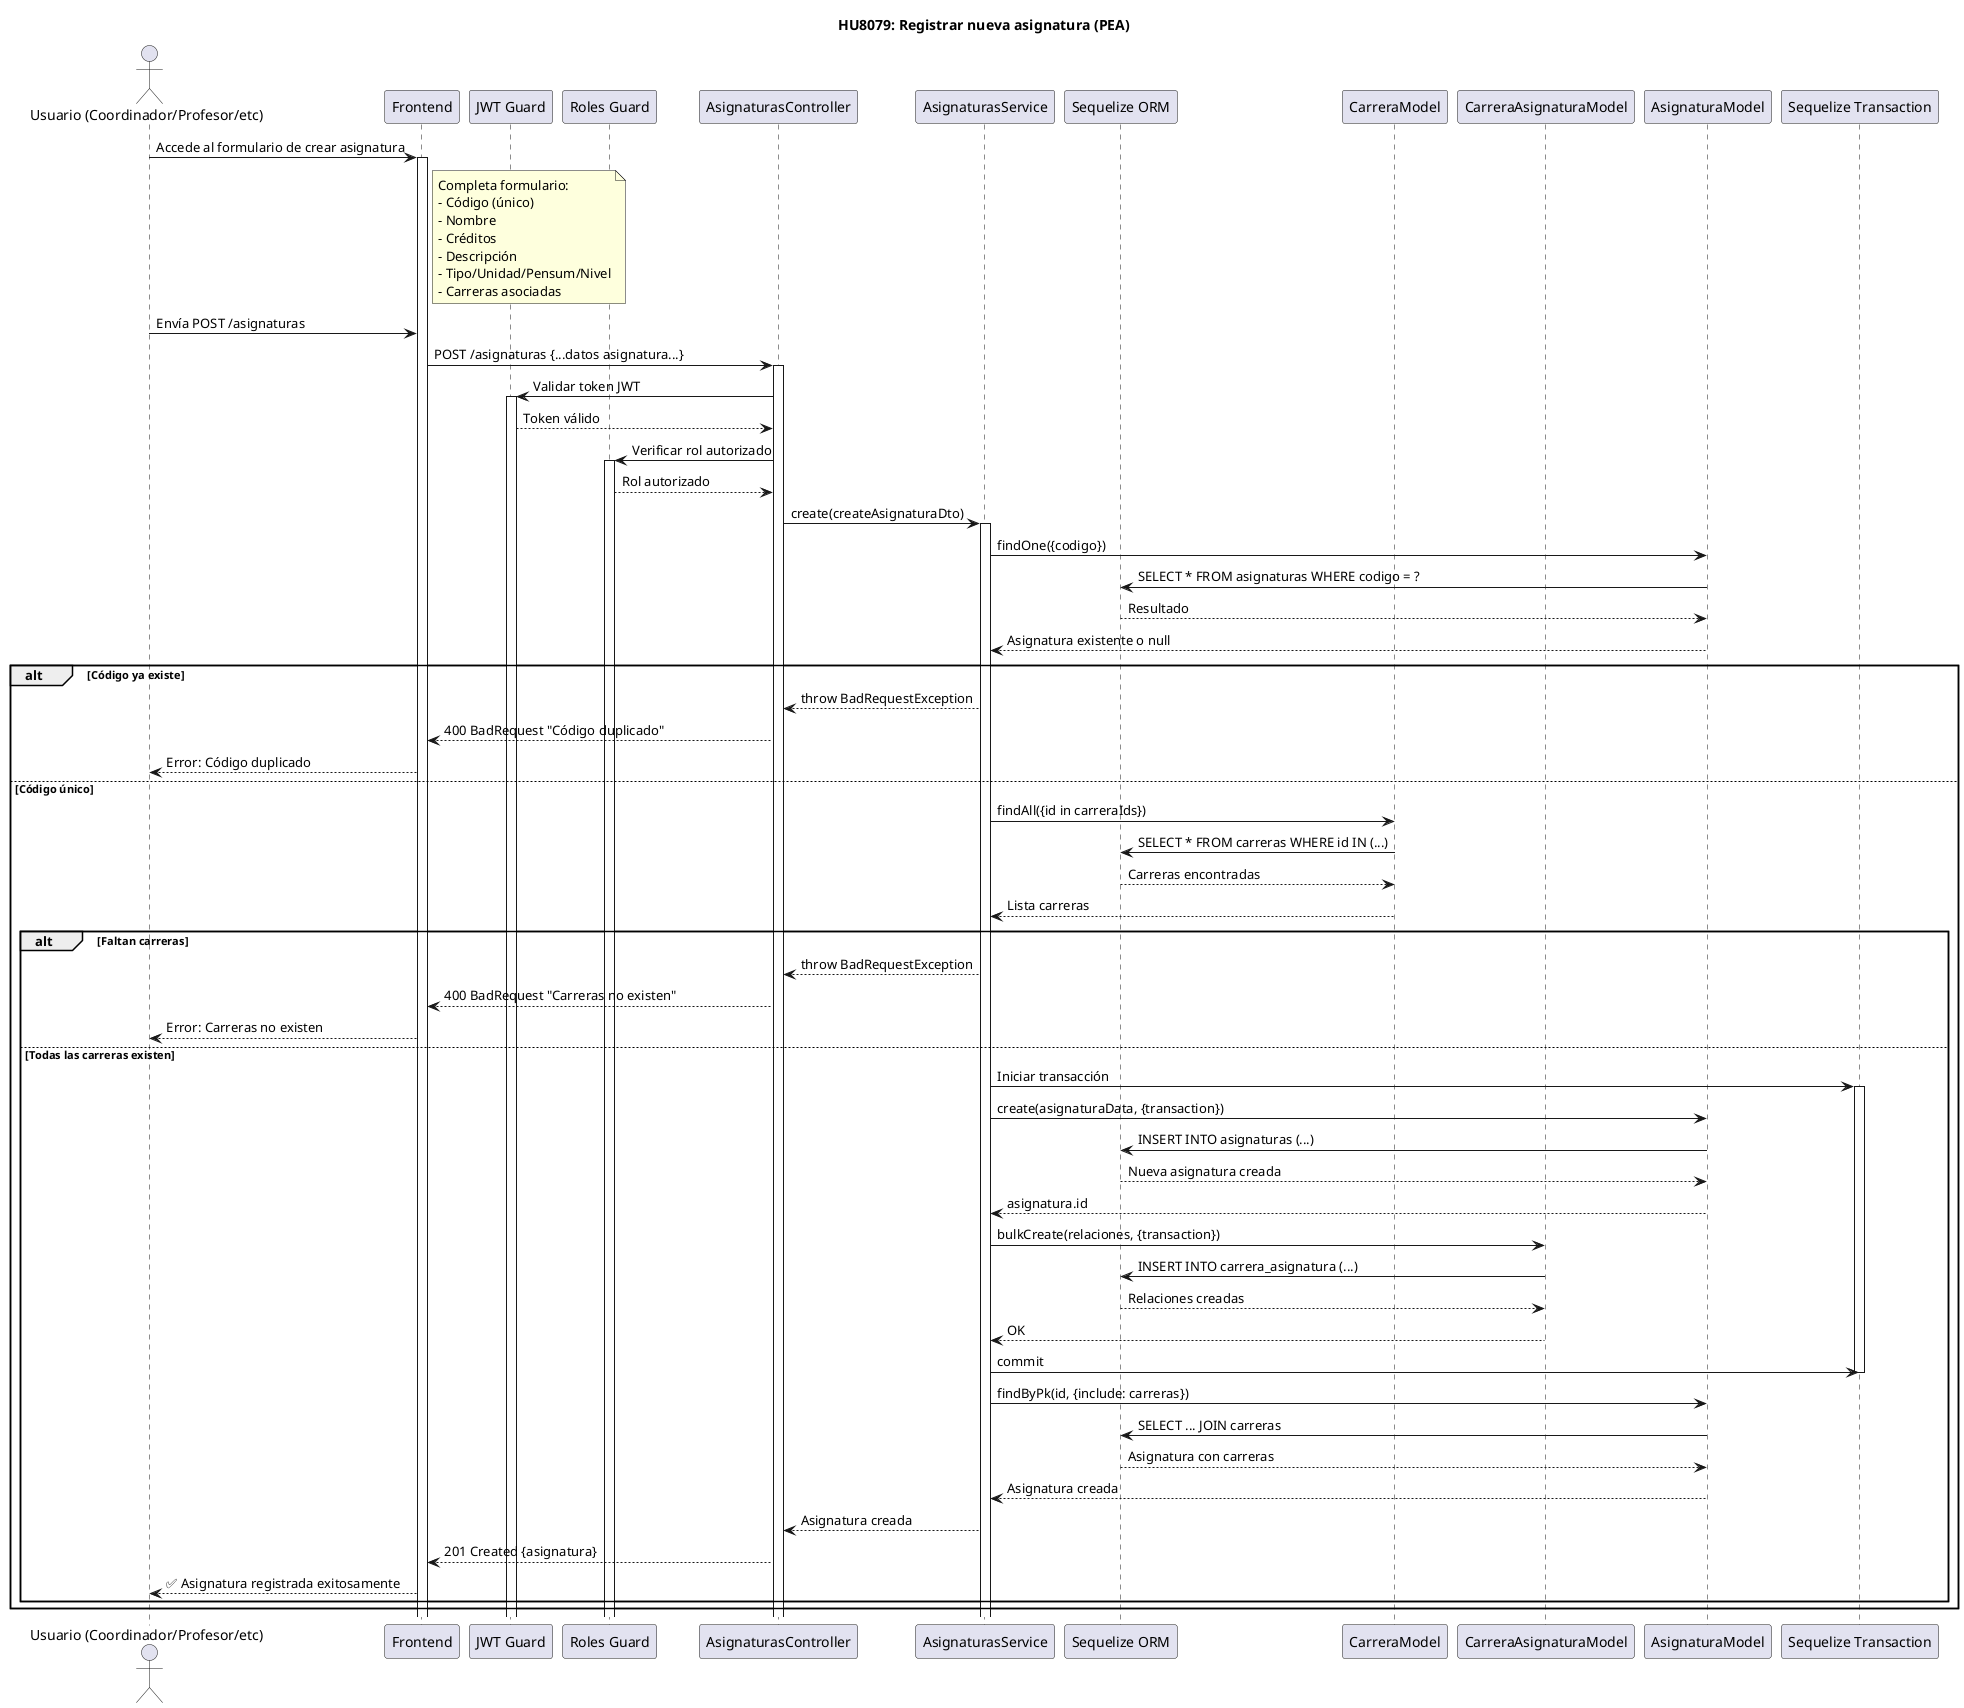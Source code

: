 @startuml HU8079 - Crear Asignatura

title HU8079: Registrar nueva asignatura (PEA)

actor "Usuario (Coordinador/Profesor/etc)" as User
participant "Frontend" as FE
participant "JWT Guard" as JWT
participant "Roles Guard" as RG
participant "AsignaturasController" as AC
participant "AsignaturasService" as AS
participant "Sequelize ORM" as ORM
participant "CarreraModel" as Carrera
participant "CarreraAsignaturaModel" as CarreraAsig
participant "AsignaturaModel" as Asig
participant "Sequelize Transaction" as TX


User -> FE: Accede al formulario de crear asignatura
activate FE
note right of FE
    Completa formulario:
    - Código (único)
    - Nombre
    - Créditos
    - Descripción
    - Tipo/Unidad/Pensum/Nivel
    - Carreras asociadas
end note

User -> FE: Envía POST /asignaturas
FE -> AC: POST /asignaturas {...datos asignatura...}
activate AC

AC -> JWT: Validar token JWT
activate JWT
JWT --> AC: Token válido
AC -> RG: Verificar rol autorizado
activate RG
RG --> AC: Rol autorizado

AC -> AS: create(createAsignaturaDto)
activate AS


'"Validaciones"'
AS -> Asig: findOne({codigo})
Asig -> ORM: SELECT * FROM asignaturas WHERE codigo = ?
ORM --> Asig: Resultado
Asig --> AS: Asignatura existente o null
alt Código ya existe
    AS --> AC: throw BadRequestException
    AC --> FE: 400 BadRequest "Código duplicado"
    FE --> User: Error: Código duplicado
else Código único
    AS -> Carrera: findAll({id in carreraIds})
    Carrera -> ORM: SELECT * FROM carreras WHERE id IN (...)
    ORM --> Carrera: Carreras encontradas
    Carrera --> AS: Lista carreras
    alt Faltan carreras
        AS --> AC: throw BadRequestException
        AC --> FE: 400 BadRequest "Carreras no existen"
        FE --> User: Error: Carreras no existen
    else Todas las carreras existen
        AS -> TX: Iniciar transacción
        activate TX
        AS -> Asig: create(asignaturaData, {transaction})
        Asig -> ORM: INSERT INTO asignaturas (...)
        ORM --> Asig: Nueva asignatura creada
        Asig --> AS: asignatura.id
        AS -> CarreraAsig: bulkCreate(relaciones, {transaction})
        CarreraAsig -> ORM: INSERT INTO carrera_asignatura (...)
        ORM --> CarreraAsig: Relaciones creadas
        CarreraAsig --> AS: OK
        AS -> TX: commit
        deactivate TX
        AS -> Asig: findByPk(id, {include: carreras})
        Asig -> ORM: SELECT ... JOIN carreras
        ORM --> Asig: Asignatura con carreras
        Asig --> AS: Asignatura creada
        AS --> AC: Asignatura creada
        AC --> FE: 201 Created {asignatura}
        FE --> User: ✅ Asignatura registrada exitosamente
    end
end

@enduml
